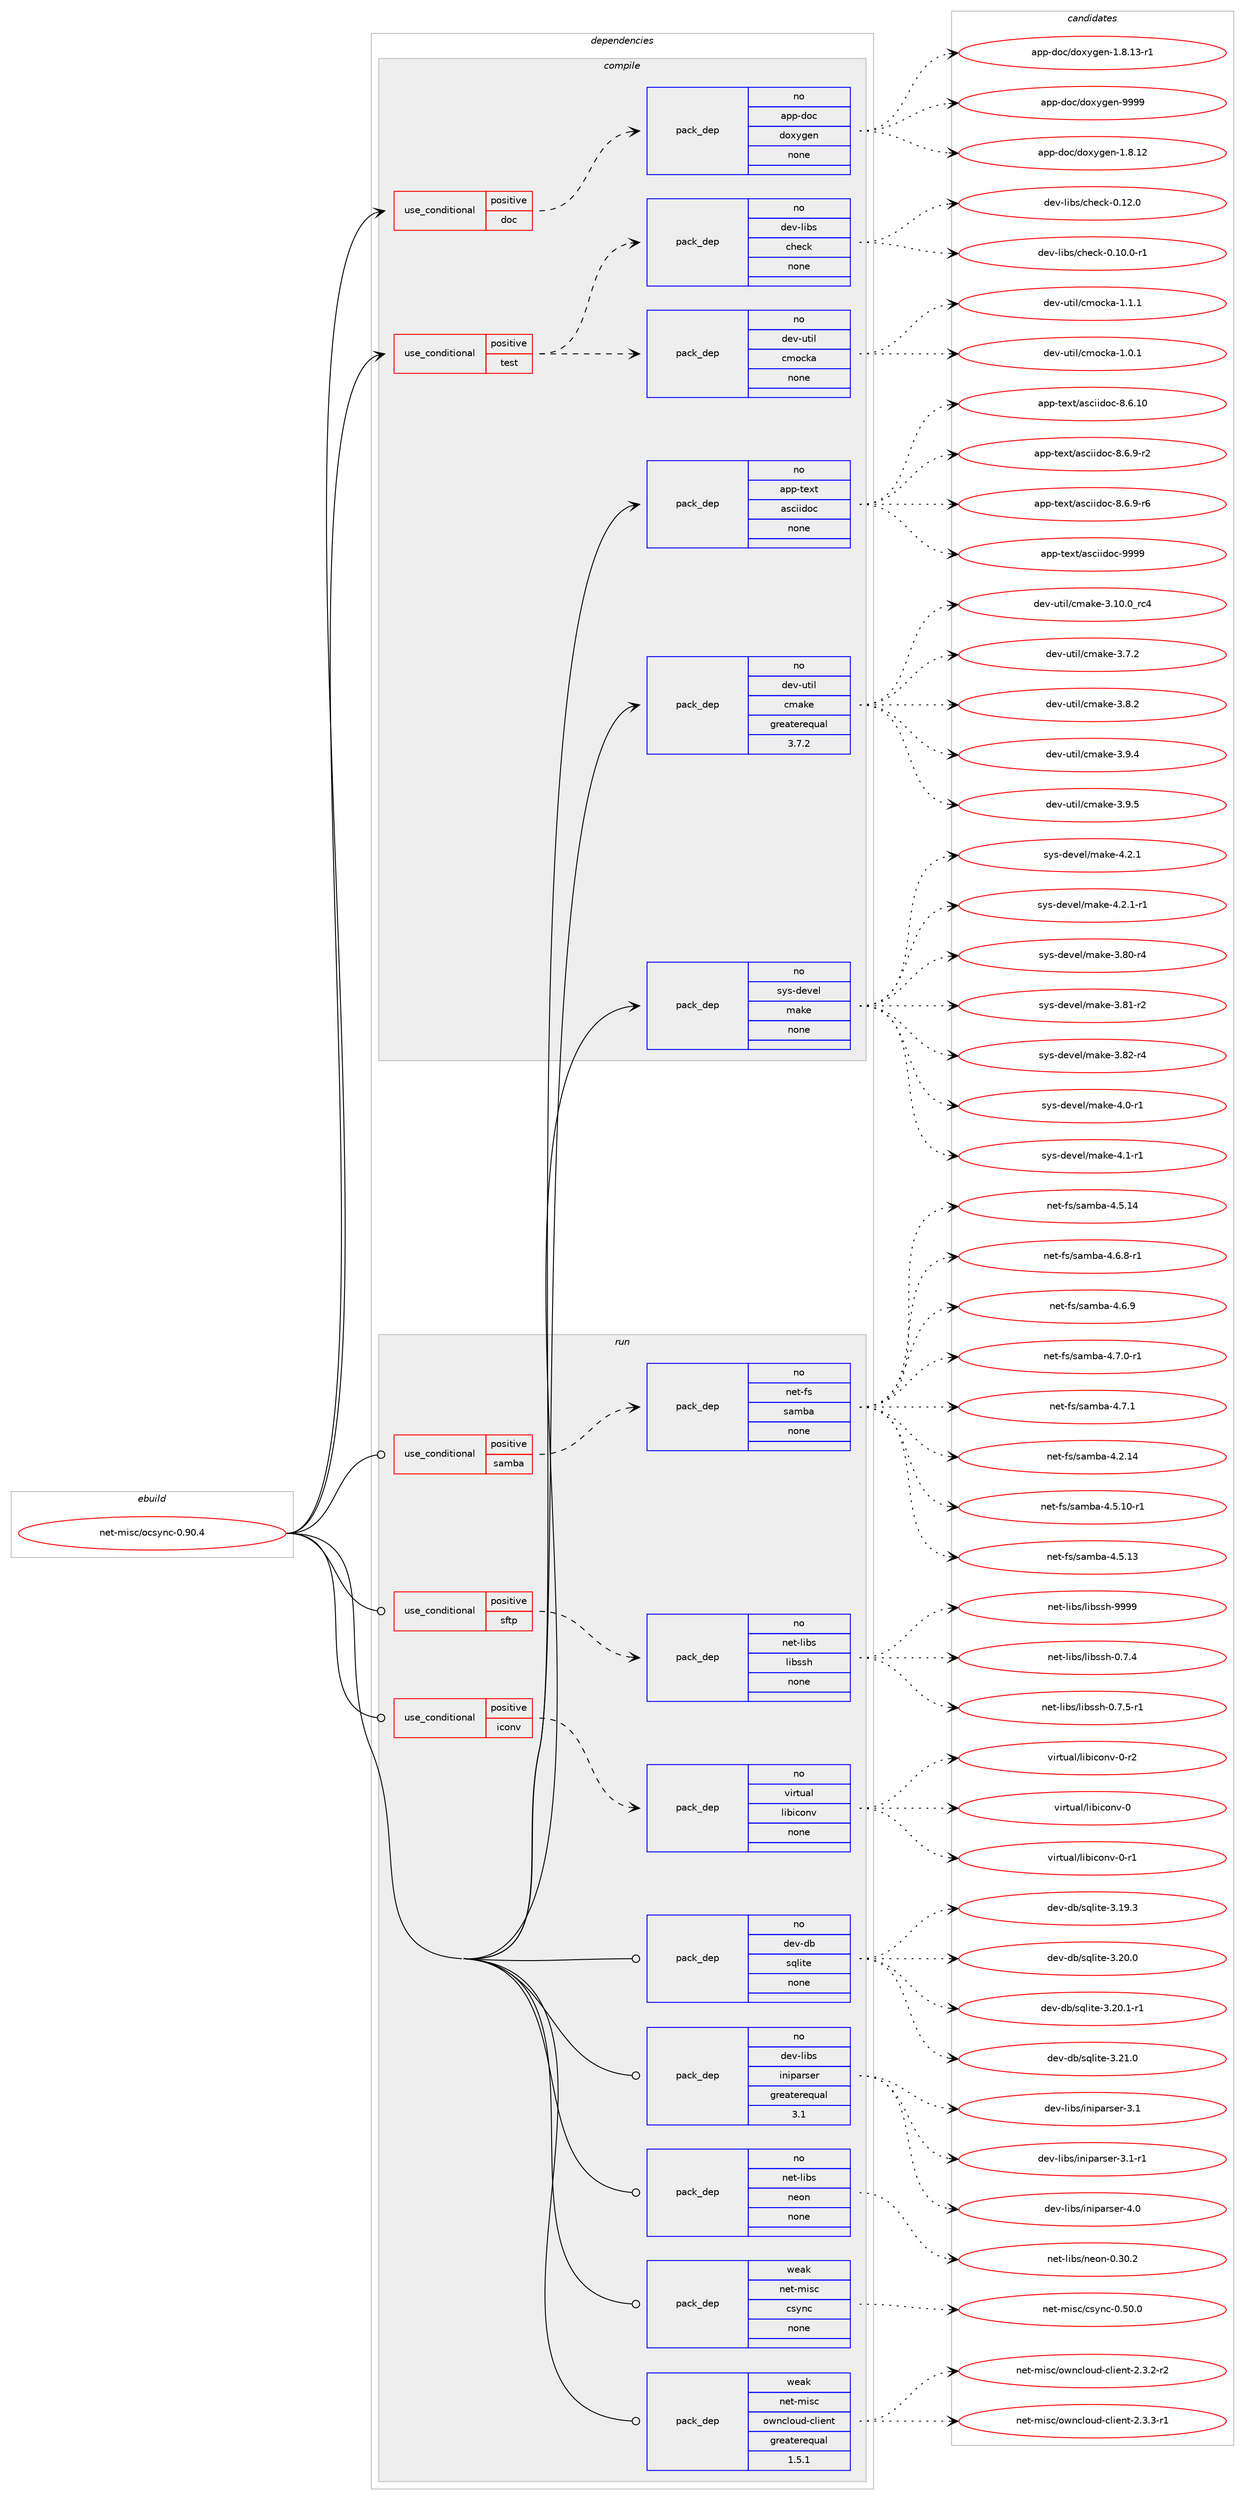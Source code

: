 digraph prolog {

# *************
# Graph options
# *************

newrank=true;
concentrate=true;
compound=true;
graph [rankdir=LR,fontname=Helvetica,fontsize=10,ranksep=1.5];#, ranksep=2.5, nodesep=0.2];
edge  [arrowhead=vee];
node  [fontname=Helvetica,fontsize=10];

# **********
# The ebuild
# **********

subgraph cluster_leftcol {
color=gray;
rank=same;
label=<<i>ebuild</i>>;
id [label="net-misc/ocsync-0.90.4", color=red, width=4, href="../net-misc/ocsync-0.90.4.svg"];
}

# ****************
# The dependencies
# ****************

subgraph cluster_midcol {
color=gray;
label=<<i>dependencies</i>>;
subgraph cluster_compile {
fillcolor="#eeeeee";
style=filled;
label=<<i>compile</i>>;
subgraph cond106048 {
dependency428488 [label=<<TABLE BORDER="0" CELLBORDER="1" CELLSPACING="0" CELLPADDING="4"><TR><TD ROWSPAN="3" CELLPADDING="10">use_conditional</TD></TR><TR><TD>positive</TD></TR><TR><TD>doc</TD></TR></TABLE>>, shape=none, color=red];
subgraph pack315141 {
dependency428489 [label=<<TABLE BORDER="0" CELLBORDER="1" CELLSPACING="0" CELLPADDING="4" WIDTH="220"><TR><TD ROWSPAN="6" CELLPADDING="30">pack_dep</TD></TR><TR><TD WIDTH="110">no</TD></TR><TR><TD>app-doc</TD></TR><TR><TD>doxygen</TD></TR><TR><TD>none</TD></TR><TR><TD></TD></TR></TABLE>>, shape=none, color=blue];
}
dependency428488:e -> dependency428489:w [weight=20,style="dashed",arrowhead="vee"];
}
id:e -> dependency428488:w [weight=20,style="solid",arrowhead="vee"];
subgraph cond106049 {
dependency428490 [label=<<TABLE BORDER="0" CELLBORDER="1" CELLSPACING="0" CELLPADDING="4"><TR><TD ROWSPAN="3" CELLPADDING="10">use_conditional</TD></TR><TR><TD>positive</TD></TR><TR><TD>test</TD></TR></TABLE>>, shape=none, color=red];
subgraph pack315142 {
dependency428491 [label=<<TABLE BORDER="0" CELLBORDER="1" CELLSPACING="0" CELLPADDING="4" WIDTH="220"><TR><TD ROWSPAN="6" CELLPADDING="30">pack_dep</TD></TR><TR><TD WIDTH="110">no</TD></TR><TR><TD>dev-libs</TD></TR><TR><TD>check</TD></TR><TR><TD>none</TD></TR><TR><TD></TD></TR></TABLE>>, shape=none, color=blue];
}
dependency428490:e -> dependency428491:w [weight=20,style="dashed",arrowhead="vee"];
subgraph pack315143 {
dependency428492 [label=<<TABLE BORDER="0" CELLBORDER="1" CELLSPACING="0" CELLPADDING="4" WIDTH="220"><TR><TD ROWSPAN="6" CELLPADDING="30">pack_dep</TD></TR><TR><TD WIDTH="110">no</TD></TR><TR><TD>dev-util</TD></TR><TR><TD>cmocka</TD></TR><TR><TD>none</TD></TR><TR><TD></TD></TR></TABLE>>, shape=none, color=blue];
}
dependency428490:e -> dependency428492:w [weight=20,style="dashed",arrowhead="vee"];
}
id:e -> dependency428490:w [weight=20,style="solid",arrowhead="vee"];
subgraph pack315144 {
dependency428493 [label=<<TABLE BORDER="0" CELLBORDER="1" CELLSPACING="0" CELLPADDING="4" WIDTH="220"><TR><TD ROWSPAN="6" CELLPADDING="30">pack_dep</TD></TR><TR><TD WIDTH="110">no</TD></TR><TR><TD>app-text</TD></TR><TR><TD>asciidoc</TD></TR><TR><TD>none</TD></TR><TR><TD></TD></TR></TABLE>>, shape=none, color=blue];
}
id:e -> dependency428493:w [weight=20,style="solid",arrowhead="vee"];
subgraph pack315145 {
dependency428494 [label=<<TABLE BORDER="0" CELLBORDER="1" CELLSPACING="0" CELLPADDING="4" WIDTH="220"><TR><TD ROWSPAN="6" CELLPADDING="30">pack_dep</TD></TR><TR><TD WIDTH="110">no</TD></TR><TR><TD>dev-util</TD></TR><TR><TD>cmake</TD></TR><TR><TD>greaterequal</TD></TR><TR><TD>3.7.2</TD></TR></TABLE>>, shape=none, color=blue];
}
id:e -> dependency428494:w [weight=20,style="solid",arrowhead="vee"];
subgraph pack315146 {
dependency428495 [label=<<TABLE BORDER="0" CELLBORDER="1" CELLSPACING="0" CELLPADDING="4" WIDTH="220"><TR><TD ROWSPAN="6" CELLPADDING="30">pack_dep</TD></TR><TR><TD WIDTH="110">no</TD></TR><TR><TD>sys-devel</TD></TR><TR><TD>make</TD></TR><TR><TD>none</TD></TR><TR><TD></TD></TR></TABLE>>, shape=none, color=blue];
}
id:e -> dependency428495:w [weight=20,style="solid",arrowhead="vee"];
}
subgraph cluster_compileandrun {
fillcolor="#eeeeee";
style=filled;
label=<<i>compile and run</i>>;
}
subgraph cluster_run {
fillcolor="#eeeeee";
style=filled;
label=<<i>run</i>>;
subgraph cond106050 {
dependency428496 [label=<<TABLE BORDER="0" CELLBORDER="1" CELLSPACING="0" CELLPADDING="4"><TR><TD ROWSPAN="3" CELLPADDING="10">use_conditional</TD></TR><TR><TD>positive</TD></TR><TR><TD>iconv</TD></TR></TABLE>>, shape=none, color=red];
subgraph pack315147 {
dependency428497 [label=<<TABLE BORDER="0" CELLBORDER="1" CELLSPACING="0" CELLPADDING="4" WIDTH="220"><TR><TD ROWSPAN="6" CELLPADDING="30">pack_dep</TD></TR><TR><TD WIDTH="110">no</TD></TR><TR><TD>virtual</TD></TR><TR><TD>libiconv</TD></TR><TR><TD>none</TD></TR><TR><TD></TD></TR></TABLE>>, shape=none, color=blue];
}
dependency428496:e -> dependency428497:w [weight=20,style="dashed",arrowhead="vee"];
}
id:e -> dependency428496:w [weight=20,style="solid",arrowhead="odot"];
subgraph cond106051 {
dependency428498 [label=<<TABLE BORDER="0" CELLBORDER="1" CELLSPACING="0" CELLPADDING="4"><TR><TD ROWSPAN="3" CELLPADDING="10">use_conditional</TD></TR><TR><TD>positive</TD></TR><TR><TD>samba</TD></TR></TABLE>>, shape=none, color=red];
subgraph pack315148 {
dependency428499 [label=<<TABLE BORDER="0" CELLBORDER="1" CELLSPACING="0" CELLPADDING="4" WIDTH="220"><TR><TD ROWSPAN="6" CELLPADDING="30">pack_dep</TD></TR><TR><TD WIDTH="110">no</TD></TR><TR><TD>net-fs</TD></TR><TR><TD>samba</TD></TR><TR><TD>none</TD></TR><TR><TD></TD></TR></TABLE>>, shape=none, color=blue];
}
dependency428498:e -> dependency428499:w [weight=20,style="dashed",arrowhead="vee"];
}
id:e -> dependency428498:w [weight=20,style="solid",arrowhead="odot"];
subgraph cond106052 {
dependency428500 [label=<<TABLE BORDER="0" CELLBORDER="1" CELLSPACING="0" CELLPADDING="4"><TR><TD ROWSPAN="3" CELLPADDING="10">use_conditional</TD></TR><TR><TD>positive</TD></TR><TR><TD>sftp</TD></TR></TABLE>>, shape=none, color=red];
subgraph pack315149 {
dependency428501 [label=<<TABLE BORDER="0" CELLBORDER="1" CELLSPACING="0" CELLPADDING="4" WIDTH="220"><TR><TD ROWSPAN="6" CELLPADDING="30">pack_dep</TD></TR><TR><TD WIDTH="110">no</TD></TR><TR><TD>net-libs</TD></TR><TR><TD>libssh</TD></TR><TR><TD>none</TD></TR><TR><TD></TD></TR></TABLE>>, shape=none, color=blue];
}
dependency428500:e -> dependency428501:w [weight=20,style="dashed",arrowhead="vee"];
}
id:e -> dependency428500:w [weight=20,style="solid",arrowhead="odot"];
subgraph pack315150 {
dependency428502 [label=<<TABLE BORDER="0" CELLBORDER="1" CELLSPACING="0" CELLPADDING="4" WIDTH="220"><TR><TD ROWSPAN="6" CELLPADDING="30">pack_dep</TD></TR><TR><TD WIDTH="110">no</TD></TR><TR><TD>dev-db</TD></TR><TR><TD>sqlite</TD></TR><TR><TD>none</TD></TR><TR><TD></TD></TR></TABLE>>, shape=none, color=blue];
}
id:e -> dependency428502:w [weight=20,style="solid",arrowhead="odot"];
subgraph pack315151 {
dependency428503 [label=<<TABLE BORDER="0" CELLBORDER="1" CELLSPACING="0" CELLPADDING="4" WIDTH="220"><TR><TD ROWSPAN="6" CELLPADDING="30">pack_dep</TD></TR><TR><TD WIDTH="110">no</TD></TR><TR><TD>dev-libs</TD></TR><TR><TD>iniparser</TD></TR><TR><TD>greaterequal</TD></TR><TR><TD>3.1</TD></TR></TABLE>>, shape=none, color=blue];
}
id:e -> dependency428503:w [weight=20,style="solid",arrowhead="odot"];
subgraph pack315152 {
dependency428504 [label=<<TABLE BORDER="0" CELLBORDER="1" CELLSPACING="0" CELLPADDING="4" WIDTH="220"><TR><TD ROWSPAN="6" CELLPADDING="30">pack_dep</TD></TR><TR><TD WIDTH="110">no</TD></TR><TR><TD>net-libs</TD></TR><TR><TD>neon</TD></TR><TR><TD>none</TD></TR><TR><TD></TD></TR></TABLE>>, shape=none, color=blue];
}
id:e -> dependency428504:w [weight=20,style="solid",arrowhead="odot"];
subgraph pack315153 {
dependency428505 [label=<<TABLE BORDER="0" CELLBORDER="1" CELLSPACING="0" CELLPADDING="4" WIDTH="220"><TR><TD ROWSPAN="6" CELLPADDING="30">pack_dep</TD></TR><TR><TD WIDTH="110">weak</TD></TR><TR><TD>net-misc</TD></TR><TR><TD>csync</TD></TR><TR><TD>none</TD></TR><TR><TD></TD></TR></TABLE>>, shape=none, color=blue];
}
id:e -> dependency428505:w [weight=20,style="solid",arrowhead="odot"];
subgraph pack315154 {
dependency428506 [label=<<TABLE BORDER="0" CELLBORDER="1" CELLSPACING="0" CELLPADDING="4" WIDTH="220"><TR><TD ROWSPAN="6" CELLPADDING="30">pack_dep</TD></TR><TR><TD WIDTH="110">weak</TD></TR><TR><TD>net-misc</TD></TR><TR><TD>owncloud-client</TD></TR><TR><TD>greaterequal</TD></TR><TR><TD>1.5.1</TD></TR></TABLE>>, shape=none, color=blue];
}
id:e -> dependency428506:w [weight=20,style="solid",arrowhead="odot"];
}
}

# **************
# The candidates
# **************

subgraph cluster_choices {
rank=same;
color=gray;
label=<<i>candidates</i>>;

subgraph choice315141 {
color=black;
nodesep=1;
choice9711211245100111994710011112012110310111045494656464950 [label="app-doc/doxygen-1.8.12", color=red, width=4,href="../app-doc/doxygen-1.8.12.svg"];
choice97112112451001119947100111120121103101110454946564649514511449 [label="app-doc/doxygen-1.8.13-r1", color=red, width=4,href="../app-doc/doxygen-1.8.13-r1.svg"];
choice971121124510011199471001111201211031011104557575757 [label="app-doc/doxygen-9999", color=red, width=4,href="../app-doc/doxygen-9999.svg"];
dependency428489:e -> choice9711211245100111994710011112012110310111045494656464950:w [style=dotted,weight="100"];
dependency428489:e -> choice97112112451001119947100111120121103101110454946564649514511449:w [style=dotted,weight="100"];
dependency428489:e -> choice971121124510011199471001111201211031011104557575757:w [style=dotted,weight="100"];
}
subgraph choice315142 {
color=black;
nodesep=1;
choice1001011184510810598115479910410199107454846494846484511449 [label="dev-libs/check-0.10.0-r1", color=red, width=4,href="../dev-libs/check-0.10.0-r1.svg"];
choice100101118451081059811547991041019910745484649504648 [label="dev-libs/check-0.12.0", color=red, width=4,href="../dev-libs/check-0.12.0.svg"];
dependency428491:e -> choice1001011184510810598115479910410199107454846494846484511449:w [style=dotted,weight="100"];
dependency428491:e -> choice100101118451081059811547991041019910745484649504648:w [style=dotted,weight="100"];
}
subgraph choice315143 {
color=black;
nodesep=1;
choice1001011184511711610510847991091119910797454946484649 [label="dev-util/cmocka-1.0.1", color=red, width=4,href="../dev-util/cmocka-1.0.1.svg"];
choice1001011184511711610510847991091119910797454946494649 [label="dev-util/cmocka-1.1.1", color=red, width=4,href="../dev-util/cmocka-1.1.1.svg"];
dependency428492:e -> choice1001011184511711610510847991091119910797454946484649:w [style=dotted,weight="100"];
dependency428492:e -> choice1001011184511711610510847991091119910797454946494649:w [style=dotted,weight="100"];
}
subgraph choice315144 {
color=black;
nodesep=1;
choice97112112451161011201164797115991051051001119945564654464948 [label="app-text/asciidoc-8.6.10", color=red, width=4,href="../app-text/asciidoc-8.6.10.svg"];
choice9711211245116101120116479711599105105100111994556465446574511450 [label="app-text/asciidoc-8.6.9-r2", color=red, width=4,href="../app-text/asciidoc-8.6.9-r2.svg"];
choice9711211245116101120116479711599105105100111994556465446574511454 [label="app-text/asciidoc-8.6.9-r6", color=red, width=4,href="../app-text/asciidoc-8.6.9-r6.svg"];
choice9711211245116101120116479711599105105100111994557575757 [label="app-text/asciidoc-9999", color=red, width=4,href="../app-text/asciidoc-9999.svg"];
dependency428493:e -> choice97112112451161011201164797115991051051001119945564654464948:w [style=dotted,weight="100"];
dependency428493:e -> choice9711211245116101120116479711599105105100111994556465446574511450:w [style=dotted,weight="100"];
dependency428493:e -> choice9711211245116101120116479711599105105100111994556465446574511454:w [style=dotted,weight="100"];
dependency428493:e -> choice9711211245116101120116479711599105105100111994557575757:w [style=dotted,weight="100"];
}
subgraph choice315145 {
color=black;
nodesep=1;
choice1001011184511711610510847991099710710145514649484648951149952 [label="dev-util/cmake-3.10.0_rc4", color=red, width=4,href="../dev-util/cmake-3.10.0_rc4.svg"];
choice10010111845117116105108479910997107101455146554650 [label="dev-util/cmake-3.7.2", color=red, width=4,href="../dev-util/cmake-3.7.2.svg"];
choice10010111845117116105108479910997107101455146564650 [label="dev-util/cmake-3.8.2", color=red, width=4,href="../dev-util/cmake-3.8.2.svg"];
choice10010111845117116105108479910997107101455146574652 [label="dev-util/cmake-3.9.4", color=red, width=4,href="../dev-util/cmake-3.9.4.svg"];
choice10010111845117116105108479910997107101455146574653 [label="dev-util/cmake-3.9.5", color=red, width=4,href="../dev-util/cmake-3.9.5.svg"];
dependency428494:e -> choice1001011184511711610510847991099710710145514649484648951149952:w [style=dotted,weight="100"];
dependency428494:e -> choice10010111845117116105108479910997107101455146554650:w [style=dotted,weight="100"];
dependency428494:e -> choice10010111845117116105108479910997107101455146564650:w [style=dotted,weight="100"];
dependency428494:e -> choice10010111845117116105108479910997107101455146574652:w [style=dotted,weight="100"];
dependency428494:e -> choice10010111845117116105108479910997107101455146574653:w [style=dotted,weight="100"];
}
subgraph choice315146 {
color=black;
nodesep=1;
choice11512111545100101118101108471099710710145514656484511452 [label="sys-devel/make-3.80-r4", color=red, width=4,href="../sys-devel/make-3.80-r4.svg"];
choice11512111545100101118101108471099710710145514656494511450 [label="sys-devel/make-3.81-r2", color=red, width=4,href="../sys-devel/make-3.81-r2.svg"];
choice11512111545100101118101108471099710710145514656504511452 [label="sys-devel/make-3.82-r4", color=red, width=4,href="../sys-devel/make-3.82-r4.svg"];
choice115121115451001011181011084710997107101455246484511449 [label="sys-devel/make-4.0-r1", color=red, width=4,href="../sys-devel/make-4.0-r1.svg"];
choice115121115451001011181011084710997107101455246494511449 [label="sys-devel/make-4.1-r1", color=red, width=4,href="../sys-devel/make-4.1-r1.svg"];
choice115121115451001011181011084710997107101455246504649 [label="sys-devel/make-4.2.1", color=red, width=4,href="../sys-devel/make-4.2.1.svg"];
choice1151211154510010111810110847109971071014552465046494511449 [label="sys-devel/make-4.2.1-r1", color=red, width=4,href="../sys-devel/make-4.2.1-r1.svg"];
dependency428495:e -> choice11512111545100101118101108471099710710145514656484511452:w [style=dotted,weight="100"];
dependency428495:e -> choice11512111545100101118101108471099710710145514656494511450:w [style=dotted,weight="100"];
dependency428495:e -> choice11512111545100101118101108471099710710145514656504511452:w [style=dotted,weight="100"];
dependency428495:e -> choice115121115451001011181011084710997107101455246484511449:w [style=dotted,weight="100"];
dependency428495:e -> choice115121115451001011181011084710997107101455246494511449:w [style=dotted,weight="100"];
dependency428495:e -> choice115121115451001011181011084710997107101455246504649:w [style=dotted,weight="100"];
dependency428495:e -> choice1151211154510010111810110847109971071014552465046494511449:w [style=dotted,weight="100"];
}
subgraph choice315147 {
color=black;
nodesep=1;
choice118105114116117971084710810598105991111101184548 [label="virtual/libiconv-0", color=red, width=4,href="../virtual/libiconv-0.svg"];
choice1181051141161179710847108105981059911111011845484511449 [label="virtual/libiconv-0-r1", color=red, width=4,href="../virtual/libiconv-0-r1.svg"];
choice1181051141161179710847108105981059911111011845484511450 [label="virtual/libiconv-0-r2", color=red, width=4,href="../virtual/libiconv-0-r2.svg"];
dependency428497:e -> choice118105114116117971084710810598105991111101184548:w [style=dotted,weight="100"];
dependency428497:e -> choice1181051141161179710847108105981059911111011845484511449:w [style=dotted,weight="100"];
dependency428497:e -> choice1181051141161179710847108105981059911111011845484511450:w [style=dotted,weight="100"];
}
subgraph choice315148 {
color=black;
nodesep=1;
choice110101116451021154711597109989745524650464952 [label="net-fs/samba-4.2.14", color=red, width=4,href="../net-fs/samba-4.2.14.svg"];
choice1101011164510211547115971099897455246534649484511449 [label="net-fs/samba-4.5.10-r1", color=red, width=4,href="../net-fs/samba-4.5.10-r1.svg"];
choice110101116451021154711597109989745524653464951 [label="net-fs/samba-4.5.13", color=red, width=4,href="../net-fs/samba-4.5.13.svg"];
choice110101116451021154711597109989745524653464952 [label="net-fs/samba-4.5.14", color=red, width=4,href="../net-fs/samba-4.5.14.svg"];
choice11010111645102115471159710998974552465446564511449 [label="net-fs/samba-4.6.8-r1", color=red, width=4,href="../net-fs/samba-4.6.8-r1.svg"];
choice1101011164510211547115971099897455246544657 [label="net-fs/samba-4.6.9", color=red, width=4,href="../net-fs/samba-4.6.9.svg"];
choice11010111645102115471159710998974552465546484511449 [label="net-fs/samba-4.7.0-r1", color=red, width=4,href="../net-fs/samba-4.7.0-r1.svg"];
choice1101011164510211547115971099897455246554649 [label="net-fs/samba-4.7.1", color=red, width=4,href="../net-fs/samba-4.7.1.svg"];
dependency428499:e -> choice110101116451021154711597109989745524650464952:w [style=dotted,weight="100"];
dependency428499:e -> choice1101011164510211547115971099897455246534649484511449:w [style=dotted,weight="100"];
dependency428499:e -> choice110101116451021154711597109989745524653464951:w [style=dotted,weight="100"];
dependency428499:e -> choice110101116451021154711597109989745524653464952:w [style=dotted,weight="100"];
dependency428499:e -> choice11010111645102115471159710998974552465446564511449:w [style=dotted,weight="100"];
dependency428499:e -> choice1101011164510211547115971099897455246544657:w [style=dotted,weight="100"];
dependency428499:e -> choice11010111645102115471159710998974552465546484511449:w [style=dotted,weight="100"];
dependency428499:e -> choice1101011164510211547115971099897455246554649:w [style=dotted,weight="100"];
}
subgraph choice315149 {
color=black;
nodesep=1;
choice11010111645108105981154710810598115115104454846554652 [label="net-libs/libssh-0.7.4", color=red, width=4,href="../net-libs/libssh-0.7.4.svg"];
choice110101116451081059811547108105981151151044548465546534511449 [label="net-libs/libssh-0.7.5-r1", color=red, width=4,href="../net-libs/libssh-0.7.5-r1.svg"];
choice110101116451081059811547108105981151151044557575757 [label="net-libs/libssh-9999", color=red, width=4,href="../net-libs/libssh-9999.svg"];
dependency428501:e -> choice11010111645108105981154710810598115115104454846554652:w [style=dotted,weight="100"];
dependency428501:e -> choice110101116451081059811547108105981151151044548465546534511449:w [style=dotted,weight="100"];
dependency428501:e -> choice110101116451081059811547108105981151151044557575757:w [style=dotted,weight="100"];
}
subgraph choice315150 {
color=black;
nodesep=1;
choice10010111845100984711511310810511610145514649574651 [label="dev-db/sqlite-3.19.3", color=red, width=4,href="../dev-db/sqlite-3.19.3.svg"];
choice10010111845100984711511310810511610145514650484648 [label="dev-db/sqlite-3.20.0", color=red, width=4,href="../dev-db/sqlite-3.20.0.svg"];
choice100101118451009847115113108105116101455146504846494511449 [label="dev-db/sqlite-3.20.1-r1", color=red, width=4,href="../dev-db/sqlite-3.20.1-r1.svg"];
choice10010111845100984711511310810511610145514650494648 [label="dev-db/sqlite-3.21.0", color=red, width=4,href="../dev-db/sqlite-3.21.0.svg"];
dependency428502:e -> choice10010111845100984711511310810511610145514649574651:w [style=dotted,weight="100"];
dependency428502:e -> choice10010111845100984711511310810511610145514650484648:w [style=dotted,weight="100"];
dependency428502:e -> choice100101118451009847115113108105116101455146504846494511449:w [style=dotted,weight="100"];
dependency428502:e -> choice10010111845100984711511310810511610145514650494648:w [style=dotted,weight="100"];
}
subgraph choice315151 {
color=black;
nodesep=1;
choice1001011184510810598115471051101051129711411510111445514649 [label="dev-libs/iniparser-3.1", color=red, width=4,href="../dev-libs/iniparser-3.1.svg"];
choice10010111845108105981154710511010511297114115101114455146494511449 [label="dev-libs/iniparser-3.1-r1", color=red, width=4,href="../dev-libs/iniparser-3.1-r1.svg"];
choice1001011184510810598115471051101051129711411510111445524648 [label="dev-libs/iniparser-4.0", color=red, width=4,href="../dev-libs/iniparser-4.0.svg"];
dependency428503:e -> choice1001011184510810598115471051101051129711411510111445514649:w [style=dotted,weight="100"];
dependency428503:e -> choice10010111845108105981154710511010511297114115101114455146494511449:w [style=dotted,weight="100"];
dependency428503:e -> choice1001011184510810598115471051101051129711411510111445524648:w [style=dotted,weight="100"];
}
subgraph choice315152 {
color=black;
nodesep=1;
choice11010111645108105981154711010111111045484651484650 [label="net-libs/neon-0.30.2", color=red, width=4,href="../net-libs/neon-0.30.2.svg"];
dependency428504:e -> choice11010111645108105981154711010111111045484651484650:w [style=dotted,weight="100"];
}
subgraph choice315153 {
color=black;
nodesep=1;
choice110101116451091051159947991151211109945484653484648 [label="net-misc/csync-0.50.0", color=red, width=4,href="../net-misc/csync-0.50.0.svg"];
dependency428505:e -> choice110101116451091051159947991151211109945484653484648:w [style=dotted,weight="100"];
}
subgraph choice315154 {
color=black;
nodesep=1;
choice1101011164510910511599471111191109910811111710045991081051011101164550465146504511450 [label="net-misc/owncloud-client-2.3.2-r2", color=red, width=4,href="../net-misc/owncloud-client-2.3.2-r2.svg"];
choice1101011164510910511599471111191109910811111710045991081051011101164550465146514511449 [label="net-misc/owncloud-client-2.3.3-r1", color=red, width=4,href="../net-misc/owncloud-client-2.3.3-r1.svg"];
dependency428506:e -> choice1101011164510910511599471111191109910811111710045991081051011101164550465146504511450:w [style=dotted,weight="100"];
dependency428506:e -> choice1101011164510910511599471111191109910811111710045991081051011101164550465146514511449:w [style=dotted,weight="100"];
}
}

}
